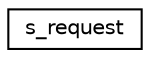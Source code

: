 digraph "Graphical Class Hierarchy"
{
  edge [fontname="Helvetica",fontsize="10",labelfontname="Helvetica",labelfontsize="10"];
  node [fontname="Helvetica",fontsize="10",shape=record];
  rankdir="LR";
  Node0 [label="s_request",height=0.2,width=0.4,color="black", fillcolor="white", style="filled",URL="$structs__request.html"];
}
